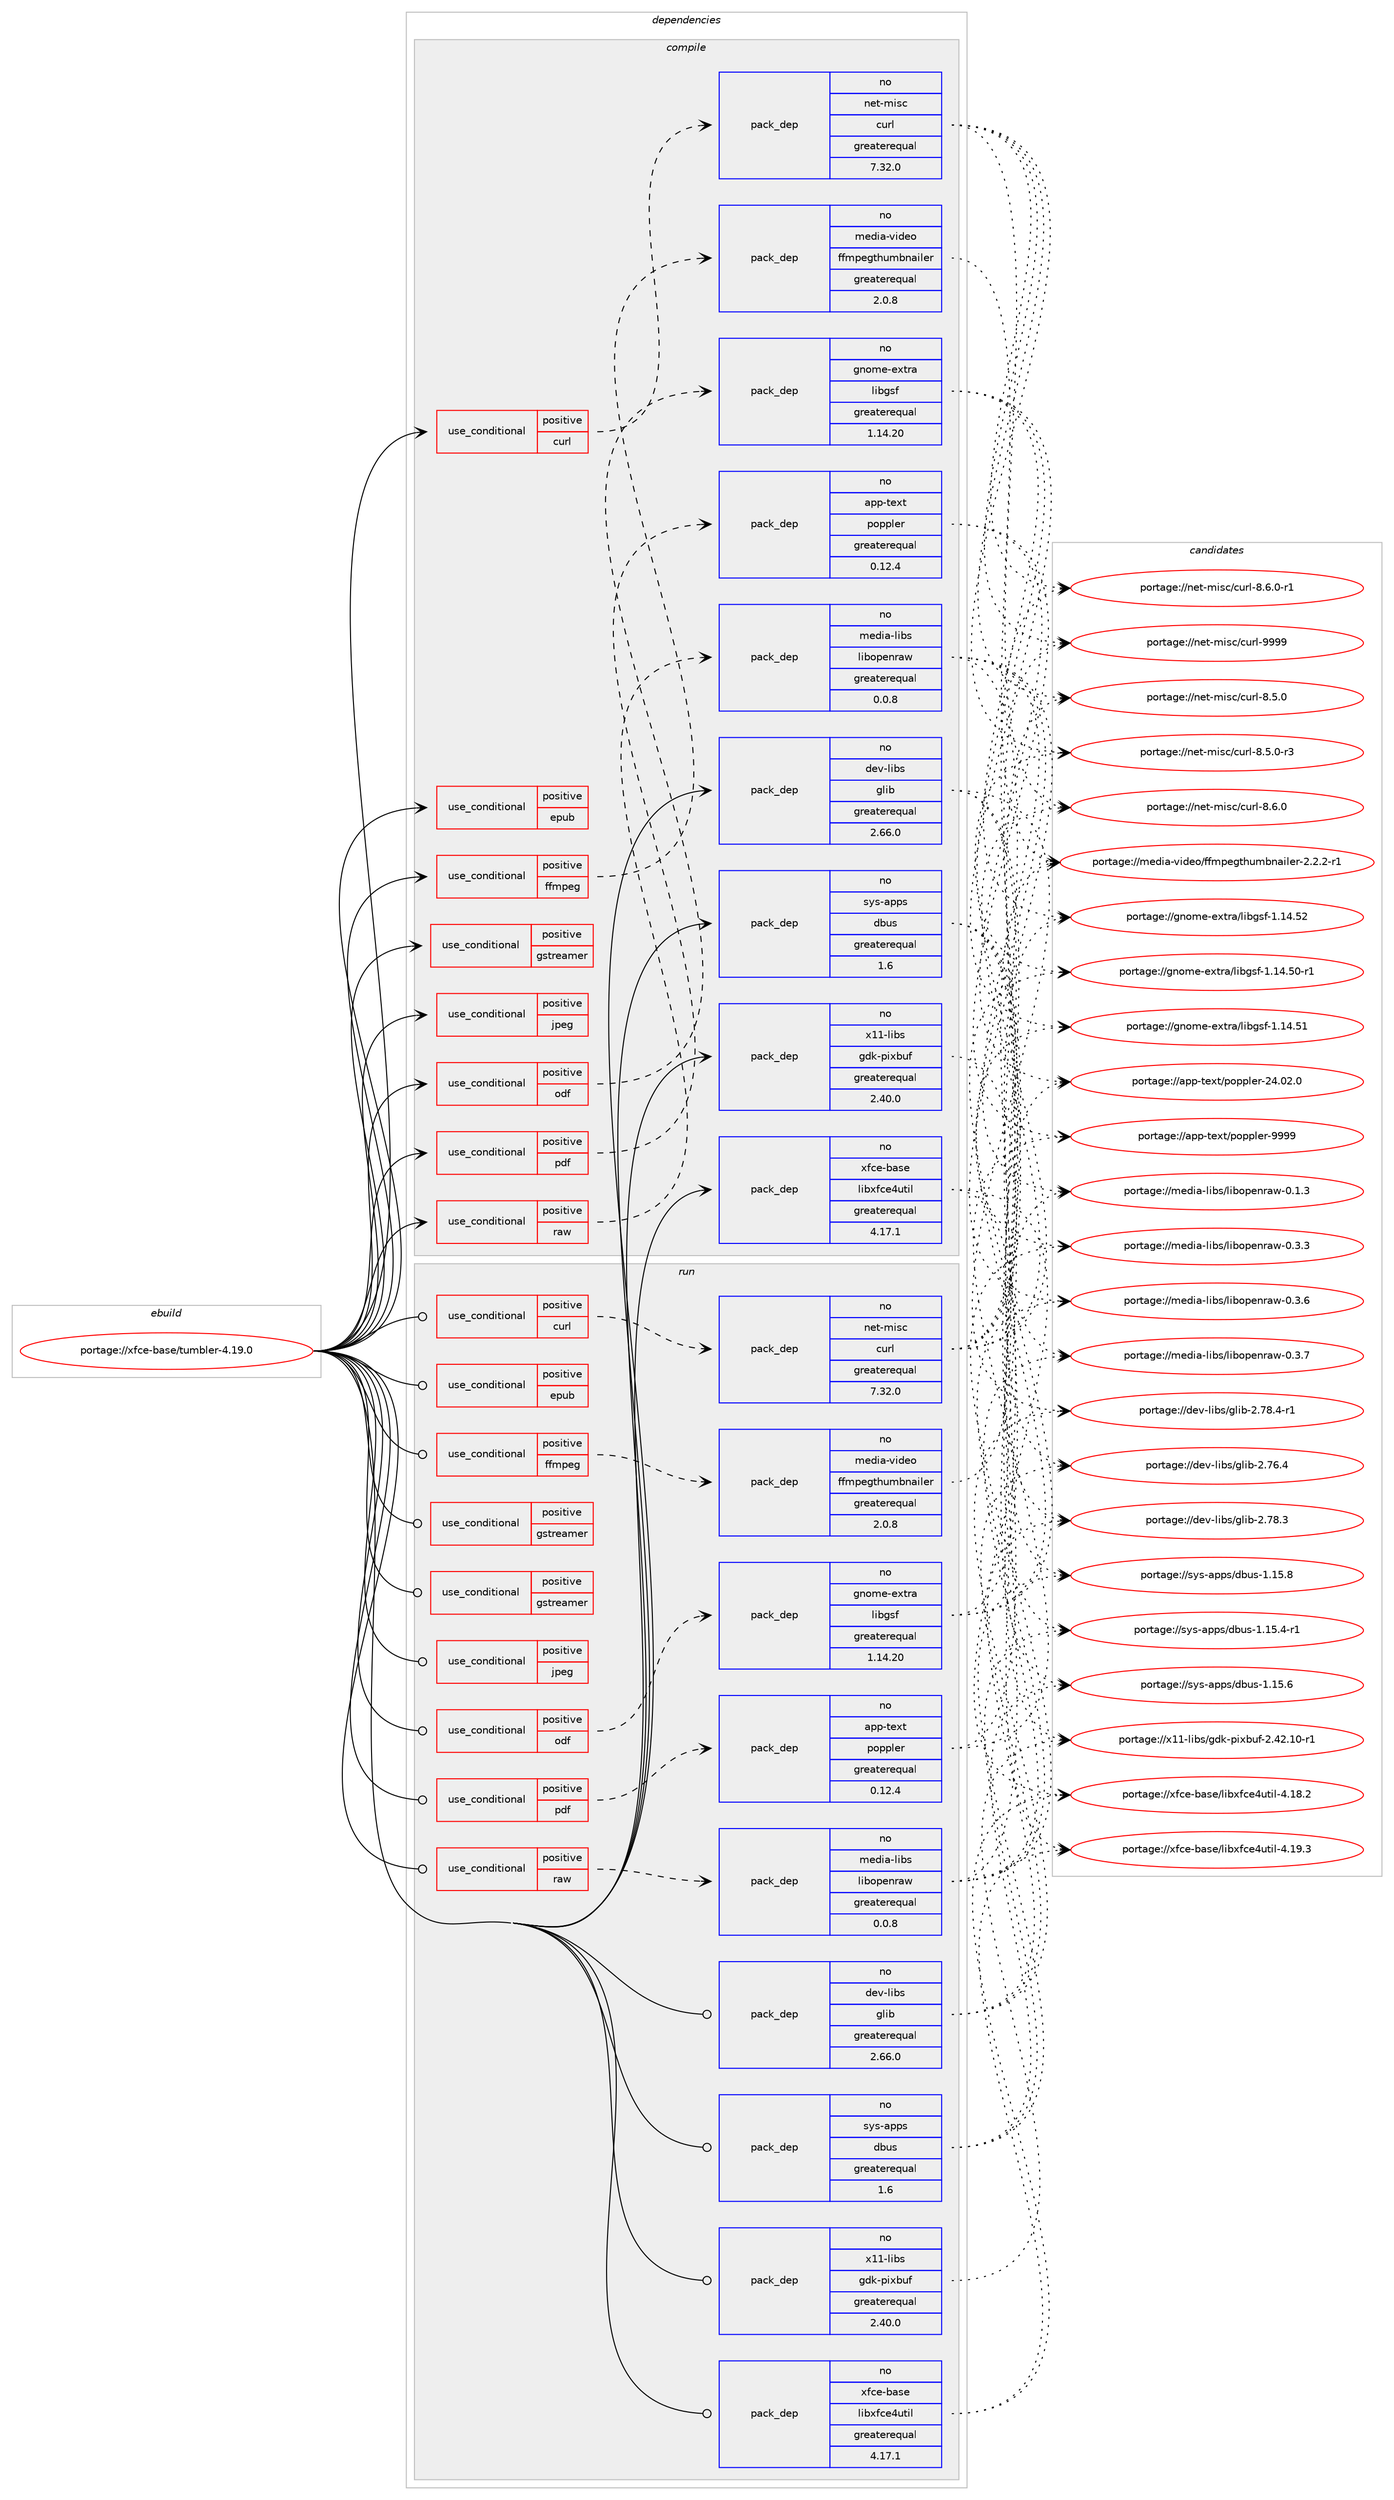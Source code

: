 digraph prolog {

# *************
# Graph options
# *************

newrank=true;
concentrate=true;
compound=true;
graph [rankdir=LR,fontname=Helvetica,fontsize=10,ranksep=1.5];#, ranksep=2.5, nodesep=0.2];
edge  [arrowhead=vee];
node  [fontname=Helvetica,fontsize=10];

# **********
# The ebuild
# **********

subgraph cluster_leftcol {
color=gray;
rank=same;
label=<<i>ebuild</i>>;
id [label="portage://xfce-base/tumbler-4.19.0", color=red, width=4, href="../xfce-base/tumbler-4.19.0.svg"];
}

# ****************
# The dependencies
# ****************

subgraph cluster_midcol {
color=gray;
label=<<i>dependencies</i>>;
subgraph cluster_compile {
fillcolor="#eeeeee";
style=filled;
label=<<i>compile</i>>;
subgraph cond13779 {
dependency20280 [label=<<TABLE BORDER="0" CELLBORDER="1" CELLSPACING="0" CELLPADDING="4"><TR><TD ROWSPAN="3" CELLPADDING="10">use_conditional</TD></TR><TR><TD>positive</TD></TR><TR><TD>curl</TD></TR></TABLE>>, shape=none, color=red];
subgraph pack6228 {
dependency20281 [label=<<TABLE BORDER="0" CELLBORDER="1" CELLSPACING="0" CELLPADDING="4" WIDTH="220"><TR><TD ROWSPAN="6" CELLPADDING="30">pack_dep</TD></TR><TR><TD WIDTH="110">no</TD></TR><TR><TD>net-misc</TD></TR><TR><TD>curl</TD></TR><TR><TD>greaterequal</TD></TR><TR><TD>7.32.0</TD></TR></TABLE>>, shape=none, color=blue];
}
dependency20280:e -> dependency20281:w [weight=20,style="dashed",arrowhead="vee"];
}
id:e -> dependency20280:w [weight=20,style="solid",arrowhead="vee"];
subgraph cond13780 {
dependency20282 [label=<<TABLE BORDER="0" CELLBORDER="1" CELLSPACING="0" CELLPADDING="4"><TR><TD ROWSPAN="3" CELLPADDING="10">use_conditional</TD></TR><TR><TD>positive</TD></TR><TR><TD>epub</TD></TR></TABLE>>, shape=none, color=red];
# *** BEGIN UNKNOWN DEPENDENCY TYPE (TODO) ***
# dependency20282 -> package_dependency(portage://xfce-base/tumbler-4.19.0,install,no,app-text,libgepub,none,[,,],[],[])
# *** END UNKNOWN DEPENDENCY TYPE (TODO) ***

}
id:e -> dependency20282:w [weight=20,style="solid",arrowhead="vee"];
subgraph cond13781 {
dependency20283 [label=<<TABLE BORDER="0" CELLBORDER="1" CELLSPACING="0" CELLPADDING="4"><TR><TD ROWSPAN="3" CELLPADDING="10">use_conditional</TD></TR><TR><TD>positive</TD></TR><TR><TD>ffmpeg</TD></TR></TABLE>>, shape=none, color=red];
subgraph pack6229 {
dependency20284 [label=<<TABLE BORDER="0" CELLBORDER="1" CELLSPACING="0" CELLPADDING="4" WIDTH="220"><TR><TD ROWSPAN="6" CELLPADDING="30">pack_dep</TD></TR><TR><TD WIDTH="110">no</TD></TR><TR><TD>media-video</TD></TR><TR><TD>ffmpegthumbnailer</TD></TR><TR><TD>greaterequal</TD></TR><TR><TD>2.0.8</TD></TR></TABLE>>, shape=none, color=blue];
}
dependency20283:e -> dependency20284:w [weight=20,style="dashed",arrowhead="vee"];
}
id:e -> dependency20283:w [weight=20,style="solid",arrowhead="vee"];
subgraph cond13782 {
dependency20285 [label=<<TABLE BORDER="0" CELLBORDER="1" CELLSPACING="0" CELLPADDING="4"><TR><TD ROWSPAN="3" CELLPADDING="10">use_conditional</TD></TR><TR><TD>positive</TD></TR><TR><TD>gstreamer</TD></TR></TABLE>>, shape=none, color=red];
# *** BEGIN UNKNOWN DEPENDENCY TYPE (TODO) ***
# dependency20285 -> package_dependency(portage://xfce-base/tumbler-4.19.0,install,no,media-libs,gstreamer,none,[,,],[slot(1.0)],[])
# *** END UNKNOWN DEPENDENCY TYPE (TODO) ***

# *** BEGIN UNKNOWN DEPENDENCY TYPE (TODO) ***
# dependency20285 -> package_dependency(portage://xfce-base/tumbler-4.19.0,install,no,media-libs,gst-plugins-base,none,[,,],[slot(1.0)],[])
# *** END UNKNOWN DEPENDENCY TYPE (TODO) ***

}
id:e -> dependency20285:w [weight=20,style="solid",arrowhead="vee"];
subgraph cond13783 {
dependency20286 [label=<<TABLE BORDER="0" CELLBORDER="1" CELLSPACING="0" CELLPADDING="4"><TR><TD ROWSPAN="3" CELLPADDING="10">use_conditional</TD></TR><TR><TD>positive</TD></TR><TR><TD>jpeg</TD></TR></TABLE>>, shape=none, color=red];
# *** BEGIN UNKNOWN DEPENDENCY TYPE (TODO) ***
# dependency20286 -> package_dependency(portage://xfce-base/tumbler-4.19.0,install,no,media-libs,libjpeg-turbo,none,[,,],[slot(0),equal],[])
# *** END UNKNOWN DEPENDENCY TYPE (TODO) ***

}
id:e -> dependency20286:w [weight=20,style="solid",arrowhead="vee"];
subgraph cond13784 {
dependency20287 [label=<<TABLE BORDER="0" CELLBORDER="1" CELLSPACING="0" CELLPADDING="4"><TR><TD ROWSPAN="3" CELLPADDING="10">use_conditional</TD></TR><TR><TD>positive</TD></TR><TR><TD>odf</TD></TR></TABLE>>, shape=none, color=red];
subgraph pack6230 {
dependency20288 [label=<<TABLE BORDER="0" CELLBORDER="1" CELLSPACING="0" CELLPADDING="4" WIDTH="220"><TR><TD ROWSPAN="6" CELLPADDING="30">pack_dep</TD></TR><TR><TD WIDTH="110">no</TD></TR><TR><TD>gnome-extra</TD></TR><TR><TD>libgsf</TD></TR><TR><TD>greaterequal</TD></TR><TR><TD>1.14.20</TD></TR></TABLE>>, shape=none, color=blue];
}
dependency20287:e -> dependency20288:w [weight=20,style="dashed",arrowhead="vee"];
}
id:e -> dependency20287:w [weight=20,style="solid",arrowhead="vee"];
subgraph cond13785 {
dependency20289 [label=<<TABLE BORDER="0" CELLBORDER="1" CELLSPACING="0" CELLPADDING="4"><TR><TD ROWSPAN="3" CELLPADDING="10">use_conditional</TD></TR><TR><TD>positive</TD></TR><TR><TD>pdf</TD></TR></TABLE>>, shape=none, color=red];
subgraph pack6231 {
dependency20290 [label=<<TABLE BORDER="0" CELLBORDER="1" CELLSPACING="0" CELLPADDING="4" WIDTH="220"><TR><TD ROWSPAN="6" CELLPADDING="30">pack_dep</TD></TR><TR><TD WIDTH="110">no</TD></TR><TR><TD>app-text</TD></TR><TR><TD>poppler</TD></TR><TR><TD>greaterequal</TD></TR><TR><TD>0.12.4</TD></TR></TABLE>>, shape=none, color=blue];
}
dependency20289:e -> dependency20290:w [weight=20,style="dashed",arrowhead="vee"];
}
id:e -> dependency20289:w [weight=20,style="solid",arrowhead="vee"];
subgraph cond13786 {
dependency20291 [label=<<TABLE BORDER="0" CELLBORDER="1" CELLSPACING="0" CELLPADDING="4"><TR><TD ROWSPAN="3" CELLPADDING="10">use_conditional</TD></TR><TR><TD>positive</TD></TR><TR><TD>raw</TD></TR></TABLE>>, shape=none, color=red];
subgraph pack6232 {
dependency20292 [label=<<TABLE BORDER="0" CELLBORDER="1" CELLSPACING="0" CELLPADDING="4" WIDTH="220"><TR><TD ROWSPAN="6" CELLPADDING="30">pack_dep</TD></TR><TR><TD WIDTH="110">no</TD></TR><TR><TD>media-libs</TD></TR><TR><TD>libopenraw</TD></TR><TR><TD>greaterequal</TD></TR><TR><TD>0.0.8</TD></TR></TABLE>>, shape=none, color=blue];
}
dependency20291:e -> dependency20292:w [weight=20,style="dashed",arrowhead="vee"];
}
id:e -> dependency20291:w [weight=20,style="solid",arrowhead="vee"];
subgraph pack6233 {
dependency20293 [label=<<TABLE BORDER="0" CELLBORDER="1" CELLSPACING="0" CELLPADDING="4" WIDTH="220"><TR><TD ROWSPAN="6" CELLPADDING="30">pack_dep</TD></TR><TR><TD WIDTH="110">no</TD></TR><TR><TD>dev-libs</TD></TR><TR><TD>glib</TD></TR><TR><TD>greaterequal</TD></TR><TR><TD>2.66.0</TD></TR></TABLE>>, shape=none, color=blue];
}
id:e -> dependency20293:w [weight=20,style="solid",arrowhead="vee"];
# *** BEGIN UNKNOWN DEPENDENCY TYPE (TODO) ***
# id -> package_dependency(portage://xfce-base/tumbler-4.19.0,install,no,media-libs,freetype,none,[,,],[slot(2),equal],[])
# *** END UNKNOWN DEPENDENCY TYPE (TODO) ***

# *** BEGIN UNKNOWN DEPENDENCY TYPE (TODO) ***
# id -> package_dependency(portage://xfce-base/tumbler-4.19.0,install,no,media-libs,libpng,none,[,,],[slot(0),equal],[])
# *** END UNKNOWN DEPENDENCY TYPE (TODO) ***

subgraph pack6234 {
dependency20294 [label=<<TABLE BORDER="0" CELLBORDER="1" CELLSPACING="0" CELLPADDING="4" WIDTH="220"><TR><TD ROWSPAN="6" CELLPADDING="30">pack_dep</TD></TR><TR><TD WIDTH="110">no</TD></TR><TR><TD>sys-apps</TD></TR><TR><TD>dbus</TD></TR><TR><TD>greaterequal</TD></TR><TR><TD>1.6</TD></TR></TABLE>>, shape=none, color=blue];
}
id:e -> dependency20294:w [weight=20,style="solid",arrowhead="vee"];
subgraph pack6235 {
dependency20295 [label=<<TABLE BORDER="0" CELLBORDER="1" CELLSPACING="0" CELLPADDING="4" WIDTH="220"><TR><TD ROWSPAN="6" CELLPADDING="30">pack_dep</TD></TR><TR><TD WIDTH="110">no</TD></TR><TR><TD>x11-libs</TD></TR><TR><TD>gdk-pixbuf</TD></TR><TR><TD>greaterequal</TD></TR><TR><TD>2.40.0</TD></TR></TABLE>>, shape=none, color=blue];
}
id:e -> dependency20295:w [weight=20,style="solid",arrowhead="vee"];
subgraph pack6236 {
dependency20296 [label=<<TABLE BORDER="0" CELLBORDER="1" CELLSPACING="0" CELLPADDING="4" WIDTH="220"><TR><TD ROWSPAN="6" CELLPADDING="30">pack_dep</TD></TR><TR><TD WIDTH="110">no</TD></TR><TR><TD>xfce-base</TD></TR><TR><TD>libxfce4util</TD></TR><TR><TD>greaterequal</TD></TR><TR><TD>4.17.1</TD></TR></TABLE>>, shape=none, color=blue];
}
id:e -> dependency20296:w [weight=20,style="solid",arrowhead="vee"];
}
subgraph cluster_compileandrun {
fillcolor="#eeeeee";
style=filled;
label=<<i>compile and run</i>>;
}
subgraph cluster_run {
fillcolor="#eeeeee";
style=filled;
label=<<i>run</i>>;
subgraph cond13787 {
dependency20297 [label=<<TABLE BORDER="0" CELLBORDER="1" CELLSPACING="0" CELLPADDING="4"><TR><TD ROWSPAN="3" CELLPADDING="10">use_conditional</TD></TR><TR><TD>positive</TD></TR><TR><TD>curl</TD></TR></TABLE>>, shape=none, color=red];
subgraph pack6237 {
dependency20298 [label=<<TABLE BORDER="0" CELLBORDER="1" CELLSPACING="0" CELLPADDING="4" WIDTH="220"><TR><TD ROWSPAN="6" CELLPADDING="30">pack_dep</TD></TR><TR><TD WIDTH="110">no</TD></TR><TR><TD>net-misc</TD></TR><TR><TD>curl</TD></TR><TR><TD>greaterequal</TD></TR><TR><TD>7.32.0</TD></TR></TABLE>>, shape=none, color=blue];
}
dependency20297:e -> dependency20298:w [weight=20,style="dashed",arrowhead="vee"];
}
id:e -> dependency20297:w [weight=20,style="solid",arrowhead="odot"];
subgraph cond13788 {
dependency20299 [label=<<TABLE BORDER="0" CELLBORDER="1" CELLSPACING="0" CELLPADDING="4"><TR><TD ROWSPAN="3" CELLPADDING="10">use_conditional</TD></TR><TR><TD>positive</TD></TR><TR><TD>epub</TD></TR></TABLE>>, shape=none, color=red];
# *** BEGIN UNKNOWN DEPENDENCY TYPE (TODO) ***
# dependency20299 -> package_dependency(portage://xfce-base/tumbler-4.19.0,run,no,app-text,libgepub,none,[,,],[],[])
# *** END UNKNOWN DEPENDENCY TYPE (TODO) ***

}
id:e -> dependency20299:w [weight=20,style="solid",arrowhead="odot"];
subgraph cond13789 {
dependency20300 [label=<<TABLE BORDER="0" CELLBORDER="1" CELLSPACING="0" CELLPADDING="4"><TR><TD ROWSPAN="3" CELLPADDING="10">use_conditional</TD></TR><TR><TD>positive</TD></TR><TR><TD>ffmpeg</TD></TR></TABLE>>, shape=none, color=red];
subgraph pack6238 {
dependency20301 [label=<<TABLE BORDER="0" CELLBORDER="1" CELLSPACING="0" CELLPADDING="4" WIDTH="220"><TR><TD ROWSPAN="6" CELLPADDING="30">pack_dep</TD></TR><TR><TD WIDTH="110">no</TD></TR><TR><TD>media-video</TD></TR><TR><TD>ffmpegthumbnailer</TD></TR><TR><TD>greaterequal</TD></TR><TR><TD>2.0.8</TD></TR></TABLE>>, shape=none, color=blue];
}
dependency20300:e -> dependency20301:w [weight=20,style="dashed",arrowhead="vee"];
}
id:e -> dependency20300:w [weight=20,style="solid",arrowhead="odot"];
subgraph cond13790 {
dependency20302 [label=<<TABLE BORDER="0" CELLBORDER="1" CELLSPACING="0" CELLPADDING="4"><TR><TD ROWSPAN="3" CELLPADDING="10">use_conditional</TD></TR><TR><TD>positive</TD></TR><TR><TD>gstreamer</TD></TR></TABLE>>, shape=none, color=red];
# *** BEGIN UNKNOWN DEPENDENCY TYPE (TODO) ***
# dependency20302 -> package_dependency(portage://xfce-base/tumbler-4.19.0,run,no,media-libs,gstreamer,none,[,,],[slot(1.0)],[])
# *** END UNKNOWN DEPENDENCY TYPE (TODO) ***

# *** BEGIN UNKNOWN DEPENDENCY TYPE (TODO) ***
# dependency20302 -> package_dependency(portage://xfce-base/tumbler-4.19.0,run,no,media-libs,gst-plugins-base,none,[,,],[slot(1.0)],[])
# *** END UNKNOWN DEPENDENCY TYPE (TODO) ***

}
id:e -> dependency20302:w [weight=20,style="solid",arrowhead="odot"];
subgraph cond13791 {
dependency20303 [label=<<TABLE BORDER="0" CELLBORDER="1" CELLSPACING="0" CELLPADDING="4"><TR><TD ROWSPAN="3" CELLPADDING="10">use_conditional</TD></TR><TR><TD>positive</TD></TR><TR><TD>gstreamer</TD></TR></TABLE>>, shape=none, color=red];
# *** BEGIN UNKNOWN DEPENDENCY TYPE (TODO) ***
# dependency20303 -> package_dependency(portage://xfce-base/tumbler-4.19.0,run,no,media-plugins,gst-plugins-meta,none,[,,],[slot(1.0)],[])
# *** END UNKNOWN DEPENDENCY TYPE (TODO) ***

}
id:e -> dependency20303:w [weight=20,style="solid",arrowhead="odot"];
subgraph cond13792 {
dependency20304 [label=<<TABLE BORDER="0" CELLBORDER="1" CELLSPACING="0" CELLPADDING="4"><TR><TD ROWSPAN="3" CELLPADDING="10">use_conditional</TD></TR><TR><TD>positive</TD></TR><TR><TD>jpeg</TD></TR></TABLE>>, shape=none, color=red];
# *** BEGIN UNKNOWN DEPENDENCY TYPE (TODO) ***
# dependency20304 -> package_dependency(portage://xfce-base/tumbler-4.19.0,run,no,media-libs,libjpeg-turbo,none,[,,],[slot(0),equal],[])
# *** END UNKNOWN DEPENDENCY TYPE (TODO) ***

}
id:e -> dependency20304:w [weight=20,style="solid",arrowhead="odot"];
subgraph cond13793 {
dependency20305 [label=<<TABLE BORDER="0" CELLBORDER="1" CELLSPACING="0" CELLPADDING="4"><TR><TD ROWSPAN="3" CELLPADDING="10">use_conditional</TD></TR><TR><TD>positive</TD></TR><TR><TD>odf</TD></TR></TABLE>>, shape=none, color=red];
subgraph pack6239 {
dependency20306 [label=<<TABLE BORDER="0" CELLBORDER="1" CELLSPACING="0" CELLPADDING="4" WIDTH="220"><TR><TD ROWSPAN="6" CELLPADDING="30">pack_dep</TD></TR><TR><TD WIDTH="110">no</TD></TR><TR><TD>gnome-extra</TD></TR><TR><TD>libgsf</TD></TR><TR><TD>greaterequal</TD></TR><TR><TD>1.14.20</TD></TR></TABLE>>, shape=none, color=blue];
}
dependency20305:e -> dependency20306:w [weight=20,style="dashed",arrowhead="vee"];
}
id:e -> dependency20305:w [weight=20,style="solid",arrowhead="odot"];
subgraph cond13794 {
dependency20307 [label=<<TABLE BORDER="0" CELLBORDER="1" CELLSPACING="0" CELLPADDING="4"><TR><TD ROWSPAN="3" CELLPADDING="10">use_conditional</TD></TR><TR><TD>positive</TD></TR><TR><TD>pdf</TD></TR></TABLE>>, shape=none, color=red];
subgraph pack6240 {
dependency20308 [label=<<TABLE BORDER="0" CELLBORDER="1" CELLSPACING="0" CELLPADDING="4" WIDTH="220"><TR><TD ROWSPAN="6" CELLPADDING="30">pack_dep</TD></TR><TR><TD WIDTH="110">no</TD></TR><TR><TD>app-text</TD></TR><TR><TD>poppler</TD></TR><TR><TD>greaterequal</TD></TR><TR><TD>0.12.4</TD></TR></TABLE>>, shape=none, color=blue];
}
dependency20307:e -> dependency20308:w [weight=20,style="dashed",arrowhead="vee"];
}
id:e -> dependency20307:w [weight=20,style="solid",arrowhead="odot"];
subgraph cond13795 {
dependency20309 [label=<<TABLE BORDER="0" CELLBORDER="1" CELLSPACING="0" CELLPADDING="4"><TR><TD ROWSPAN="3" CELLPADDING="10">use_conditional</TD></TR><TR><TD>positive</TD></TR><TR><TD>raw</TD></TR></TABLE>>, shape=none, color=red];
subgraph pack6241 {
dependency20310 [label=<<TABLE BORDER="0" CELLBORDER="1" CELLSPACING="0" CELLPADDING="4" WIDTH="220"><TR><TD ROWSPAN="6" CELLPADDING="30">pack_dep</TD></TR><TR><TD WIDTH="110">no</TD></TR><TR><TD>media-libs</TD></TR><TR><TD>libopenraw</TD></TR><TR><TD>greaterequal</TD></TR><TR><TD>0.0.8</TD></TR></TABLE>>, shape=none, color=blue];
}
dependency20309:e -> dependency20310:w [weight=20,style="dashed",arrowhead="vee"];
}
id:e -> dependency20309:w [weight=20,style="solid",arrowhead="odot"];
subgraph pack6242 {
dependency20311 [label=<<TABLE BORDER="0" CELLBORDER="1" CELLSPACING="0" CELLPADDING="4" WIDTH="220"><TR><TD ROWSPAN="6" CELLPADDING="30">pack_dep</TD></TR><TR><TD WIDTH="110">no</TD></TR><TR><TD>dev-libs</TD></TR><TR><TD>glib</TD></TR><TR><TD>greaterequal</TD></TR><TR><TD>2.66.0</TD></TR></TABLE>>, shape=none, color=blue];
}
id:e -> dependency20311:w [weight=20,style="solid",arrowhead="odot"];
# *** BEGIN UNKNOWN DEPENDENCY TYPE (TODO) ***
# id -> package_dependency(portage://xfce-base/tumbler-4.19.0,run,no,media-libs,freetype,none,[,,],[slot(2),equal],[])
# *** END UNKNOWN DEPENDENCY TYPE (TODO) ***

# *** BEGIN UNKNOWN DEPENDENCY TYPE (TODO) ***
# id -> package_dependency(portage://xfce-base/tumbler-4.19.0,run,no,media-libs,libpng,none,[,,],[slot(0),equal],[])
# *** END UNKNOWN DEPENDENCY TYPE (TODO) ***

subgraph pack6243 {
dependency20312 [label=<<TABLE BORDER="0" CELLBORDER="1" CELLSPACING="0" CELLPADDING="4" WIDTH="220"><TR><TD ROWSPAN="6" CELLPADDING="30">pack_dep</TD></TR><TR><TD WIDTH="110">no</TD></TR><TR><TD>sys-apps</TD></TR><TR><TD>dbus</TD></TR><TR><TD>greaterequal</TD></TR><TR><TD>1.6</TD></TR></TABLE>>, shape=none, color=blue];
}
id:e -> dependency20312:w [weight=20,style="solid",arrowhead="odot"];
subgraph pack6244 {
dependency20313 [label=<<TABLE BORDER="0" CELLBORDER="1" CELLSPACING="0" CELLPADDING="4" WIDTH="220"><TR><TD ROWSPAN="6" CELLPADDING="30">pack_dep</TD></TR><TR><TD WIDTH="110">no</TD></TR><TR><TD>x11-libs</TD></TR><TR><TD>gdk-pixbuf</TD></TR><TR><TD>greaterequal</TD></TR><TR><TD>2.40.0</TD></TR></TABLE>>, shape=none, color=blue];
}
id:e -> dependency20313:w [weight=20,style="solid",arrowhead="odot"];
subgraph pack6245 {
dependency20314 [label=<<TABLE BORDER="0" CELLBORDER="1" CELLSPACING="0" CELLPADDING="4" WIDTH="220"><TR><TD ROWSPAN="6" CELLPADDING="30">pack_dep</TD></TR><TR><TD WIDTH="110">no</TD></TR><TR><TD>xfce-base</TD></TR><TR><TD>libxfce4util</TD></TR><TR><TD>greaterequal</TD></TR><TR><TD>4.17.1</TD></TR></TABLE>>, shape=none, color=blue];
}
id:e -> dependency20314:w [weight=20,style="solid",arrowhead="odot"];
}
}

# **************
# The candidates
# **************

subgraph cluster_choices {
rank=same;
color=gray;
label=<<i>candidates</i>>;

subgraph choice6228 {
color=black;
nodesep=1;
choice11010111645109105115994799117114108455646534648 [label="portage://net-misc/curl-8.5.0", color=red, width=4,href="../net-misc/curl-8.5.0.svg"];
choice110101116451091051159947991171141084556465346484511451 [label="portage://net-misc/curl-8.5.0-r3", color=red, width=4,href="../net-misc/curl-8.5.0-r3.svg"];
choice11010111645109105115994799117114108455646544648 [label="portage://net-misc/curl-8.6.0", color=red, width=4,href="../net-misc/curl-8.6.0.svg"];
choice110101116451091051159947991171141084556465446484511449 [label="portage://net-misc/curl-8.6.0-r1", color=red, width=4,href="../net-misc/curl-8.6.0-r1.svg"];
choice110101116451091051159947991171141084557575757 [label="portage://net-misc/curl-9999", color=red, width=4,href="../net-misc/curl-9999.svg"];
dependency20281:e -> choice11010111645109105115994799117114108455646534648:w [style=dotted,weight="100"];
dependency20281:e -> choice110101116451091051159947991171141084556465346484511451:w [style=dotted,weight="100"];
dependency20281:e -> choice11010111645109105115994799117114108455646544648:w [style=dotted,weight="100"];
dependency20281:e -> choice110101116451091051159947991171141084556465446484511449:w [style=dotted,weight="100"];
dependency20281:e -> choice110101116451091051159947991171141084557575757:w [style=dotted,weight="100"];
}
subgraph choice6229 {
color=black;
nodesep=1;
choice10910110010597451181051001011114710210210911210110311610411710998110971051081011144550465046504511449 [label="portage://media-video/ffmpegthumbnailer-2.2.2-r1", color=red, width=4,href="../media-video/ffmpegthumbnailer-2.2.2-r1.svg"];
dependency20284:e -> choice10910110010597451181051001011114710210210911210110311610411710998110971051081011144550465046504511449:w [style=dotted,weight="100"];
}
subgraph choice6230 {
color=black;
nodesep=1;
choice1031101111091014510112011611497471081059810311510245494649524653484511449 [label="portage://gnome-extra/libgsf-1.14.50-r1", color=red, width=4,href="../gnome-extra/libgsf-1.14.50-r1.svg"];
choice103110111109101451011201161149747108105981031151024549464952465349 [label="portage://gnome-extra/libgsf-1.14.51", color=red, width=4,href="../gnome-extra/libgsf-1.14.51.svg"];
choice103110111109101451011201161149747108105981031151024549464952465350 [label="portage://gnome-extra/libgsf-1.14.52", color=red, width=4,href="../gnome-extra/libgsf-1.14.52.svg"];
dependency20288:e -> choice1031101111091014510112011611497471081059810311510245494649524653484511449:w [style=dotted,weight="100"];
dependency20288:e -> choice103110111109101451011201161149747108105981031151024549464952465349:w [style=dotted,weight="100"];
dependency20288:e -> choice103110111109101451011201161149747108105981031151024549464952465350:w [style=dotted,weight="100"];
}
subgraph choice6231 {
color=black;
nodesep=1;
choice9711211245116101120116471121111121121081011144550524648504648 [label="portage://app-text/poppler-24.02.0", color=red, width=4,href="../app-text/poppler-24.02.0.svg"];
choice9711211245116101120116471121111121121081011144557575757 [label="portage://app-text/poppler-9999", color=red, width=4,href="../app-text/poppler-9999.svg"];
dependency20290:e -> choice9711211245116101120116471121111121121081011144550524648504648:w [style=dotted,weight="100"];
dependency20290:e -> choice9711211245116101120116471121111121121081011144557575757:w [style=dotted,weight="100"];
}
subgraph choice6232 {
color=black;
nodesep=1;
choice109101100105974510810598115471081059811111210111011497119454846494651 [label="portage://media-libs/libopenraw-0.1.3", color=red, width=4,href="../media-libs/libopenraw-0.1.3.svg"];
choice109101100105974510810598115471081059811111210111011497119454846514651 [label="portage://media-libs/libopenraw-0.3.3", color=red, width=4,href="../media-libs/libopenraw-0.3.3.svg"];
choice109101100105974510810598115471081059811111210111011497119454846514654 [label="portage://media-libs/libopenraw-0.3.6", color=red, width=4,href="../media-libs/libopenraw-0.3.6.svg"];
choice109101100105974510810598115471081059811111210111011497119454846514655 [label="portage://media-libs/libopenraw-0.3.7", color=red, width=4,href="../media-libs/libopenraw-0.3.7.svg"];
dependency20292:e -> choice109101100105974510810598115471081059811111210111011497119454846494651:w [style=dotted,weight="100"];
dependency20292:e -> choice109101100105974510810598115471081059811111210111011497119454846514651:w [style=dotted,weight="100"];
dependency20292:e -> choice109101100105974510810598115471081059811111210111011497119454846514654:w [style=dotted,weight="100"];
dependency20292:e -> choice109101100105974510810598115471081059811111210111011497119454846514655:w [style=dotted,weight="100"];
}
subgraph choice6233 {
color=black;
nodesep=1;
choice1001011184510810598115471031081059845504655544652 [label="portage://dev-libs/glib-2.76.4", color=red, width=4,href="../dev-libs/glib-2.76.4.svg"];
choice1001011184510810598115471031081059845504655564651 [label="portage://dev-libs/glib-2.78.3", color=red, width=4,href="../dev-libs/glib-2.78.3.svg"];
choice10010111845108105981154710310810598455046555646524511449 [label="portage://dev-libs/glib-2.78.4-r1", color=red, width=4,href="../dev-libs/glib-2.78.4-r1.svg"];
dependency20293:e -> choice1001011184510810598115471031081059845504655544652:w [style=dotted,weight="100"];
dependency20293:e -> choice1001011184510810598115471031081059845504655564651:w [style=dotted,weight="100"];
dependency20293:e -> choice10010111845108105981154710310810598455046555646524511449:w [style=dotted,weight="100"];
}
subgraph choice6234 {
color=black;
nodesep=1;
choice11512111545971121121154710098117115454946495346524511449 [label="portage://sys-apps/dbus-1.15.4-r1", color=red, width=4,href="../sys-apps/dbus-1.15.4-r1.svg"];
choice1151211154597112112115471009811711545494649534654 [label="portage://sys-apps/dbus-1.15.6", color=red, width=4,href="../sys-apps/dbus-1.15.6.svg"];
choice1151211154597112112115471009811711545494649534656 [label="portage://sys-apps/dbus-1.15.8", color=red, width=4,href="../sys-apps/dbus-1.15.8.svg"];
dependency20294:e -> choice11512111545971121121154710098117115454946495346524511449:w [style=dotted,weight="100"];
dependency20294:e -> choice1151211154597112112115471009811711545494649534654:w [style=dotted,weight="100"];
dependency20294:e -> choice1151211154597112112115471009811711545494649534656:w [style=dotted,weight="100"];
}
subgraph choice6235 {
color=black;
nodesep=1;
choice1204949451081059811547103100107451121051209811710245504652504649484511449 [label="portage://x11-libs/gdk-pixbuf-2.42.10-r1", color=red, width=4,href="../x11-libs/gdk-pixbuf-2.42.10-r1.svg"];
dependency20295:e -> choice1204949451081059811547103100107451121051209811710245504652504649484511449:w [style=dotted,weight="100"];
}
subgraph choice6236 {
color=black;
nodesep=1;
choice120102991014598971151014710810598120102991015211711610510845524649564650 [label="portage://xfce-base/libxfce4util-4.18.2", color=red, width=4,href="../xfce-base/libxfce4util-4.18.2.svg"];
choice120102991014598971151014710810598120102991015211711610510845524649574651 [label="portage://xfce-base/libxfce4util-4.19.3", color=red, width=4,href="../xfce-base/libxfce4util-4.19.3.svg"];
dependency20296:e -> choice120102991014598971151014710810598120102991015211711610510845524649564650:w [style=dotted,weight="100"];
dependency20296:e -> choice120102991014598971151014710810598120102991015211711610510845524649574651:w [style=dotted,weight="100"];
}
subgraph choice6237 {
color=black;
nodesep=1;
choice11010111645109105115994799117114108455646534648 [label="portage://net-misc/curl-8.5.0", color=red, width=4,href="../net-misc/curl-8.5.0.svg"];
choice110101116451091051159947991171141084556465346484511451 [label="portage://net-misc/curl-8.5.0-r3", color=red, width=4,href="../net-misc/curl-8.5.0-r3.svg"];
choice11010111645109105115994799117114108455646544648 [label="portage://net-misc/curl-8.6.0", color=red, width=4,href="../net-misc/curl-8.6.0.svg"];
choice110101116451091051159947991171141084556465446484511449 [label="portage://net-misc/curl-8.6.0-r1", color=red, width=4,href="../net-misc/curl-8.6.0-r1.svg"];
choice110101116451091051159947991171141084557575757 [label="portage://net-misc/curl-9999", color=red, width=4,href="../net-misc/curl-9999.svg"];
dependency20298:e -> choice11010111645109105115994799117114108455646534648:w [style=dotted,weight="100"];
dependency20298:e -> choice110101116451091051159947991171141084556465346484511451:w [style=dotted,weight="100"];
dependency20298:e -> choice11010111645109105115994799117114108455646544648:w [style=dotted,weight="100"];
dependency20298:e -> choice110101116451091051159947991171141084556465446484511449:w [style=dotted,weight="100"];
dependency20298:e -> choice110101116451091051159947991171141084557575757:w [style=dotted,weight="100"];
}
subgraph choice6238 {
color=black;
nodesep=1;
choice10910110010597451181051001011114710210210911210110311610411710998110971051081011144550465046504511449 [label="portage://media-video/ffmpegthumbnailer-2.2.2-r1", color=red, width=4,href="../media-video/ffmpegthumbnailer-2.2.2-r1.svg"];
dependency20301:e -> choice10910110010597451181051001011114710210210911210110311610411710998110971051081011144550465046504511449:w [style=dotted,weight="100"];
}
subgraph choice6239 {
color=black;
nodesep=1;
choice1031101111091014510112011611497471081059810311510245494649524653484511449 [label="portage://gnome-extra/libgsf-1.14.50-r1", color=red, width=4,href="../gnome-extra/libgsf-1.14.50-r1.svg"];
choice103110111109101451011201161149747108105981031151024549464952465349 [label="portage://gnome-extra/libgsf-1.14.51", color=red, width=4,href="../gnome-extra/libgsf-1.14.51.svg"];
choice103110111109101451011201161149747108105981031151024549464952465350 [label="portage://gnome-extra/libgsf-1.14.52", color=red, width=4,href="../gnome-extra/libgsf-1.14.52.svg"];
dependency20306:e -> choice1031101111091014510112011611497471081059810311510245494649524653484511449:w [style=dotted,weight="100"];
dependency20306:e -> choice103110111109101451011201161149747108105981031151024549464952465349:w [style=dotted,weight="100"];
dependency20306:e -> choice103110111109101451011201161149747108105981031151024549464952465350:w [style=dotted,weight="100"];
}
subgraph choice6240 {
color=black;
nodesep=1;
choice9711211245116101120116471121111121121081011144550524648504648 [label="portage://app-text/poppler-24.02.0", color=red, width=4,href="../app-text/poppler-24.02.0.svg"];
choice9711211245116101120116471121111121121081011144557575757 [label="portage://app-text/poppler-9999", color=red, width=4,href="../app-text/poppler-9999.svg"];
dependency20308:e -> choice9711211245116101120116471121111121121081011144550524648504648:w [style=dotted,weight="100"];
dependency20308:e -> choice9711211245116101120116471121111121121081011144557575757:w [style=dotted,weight="100"];
}
subgraph choice6241 {
color=black;
nodesep=1;
choice109101100105974510810598115471081059811111210111011497119454846494651 [label="portage://media-libs/libopenraw-0.1.3", color=red, width=4,href="../media-libs/libopenraw-0.1.3.svg"];
choice109101100105974510810598115471081059811111210111011497119454846514651 [label="portage://media-libs/libopenraw-0.3.3", color=red, width=4,href="../media-libs/libopenraw-0.3.3.svg"];
choice109101100105974510810598115471081059811111210111011497119454846514654 [label="portage://media-libs/libopenraw-0.3.6", color=red, width=4,href="../media-libs/libopenraw-0.3.6.svg"];
choice109101100105974510810598115471081059811111210111011497119454846514655 [label="portage://media-libs/libopenraw-0.3.7", color=red, width=4,href="../media-libs/libopenraw-0.3.7.svg"];
dependency20310:e -> choice109101100105974510810598115471081059811111210111011497119454846494651:w [style=dotted,weight="100"];
dependency20310:e -> choice109101100105974510810598115471081059811111210111011497119454846514651:w [style=dotted,weight="100"];
dependency20310:e -> choice109101100105974510810598115471081059811111210111011497119454846514654:w [style=dotted,weight="100"];
dependency20310:e -> choice109101100105974510810598115471081059811111210111011497119454846514655:w [style=dotted,weight="100"];
}
subgraph choice6242 {
color=black;
nodesep=1;
choice1001011184510810598115471031081059845504655544652 [label="portage://dev-libs/glib-2.76.4", color=red, width=4,href="../dev-libs/glib-2.76.4.svg"];
choice1001011184510810598115471031081059845504655564651 [label="portage://dev-libs/glib-2.78.3", color=red, width=4,href="../dev-libs/glib-2.78.3.svg"];
choice10010111845108105981154710310810598455046555646524511449 [label="portage://dev-libs/glib-2.78.4-r1", color=red, width=4,href="../dev-libs/glib-2.78.4-r1.svg"];
dependency20311:e -> choice1001011184510810598115471031081059845504655544652:w [style=dotted,weight="100"];
dependency20311:e -> choice1001011184510810598115471031081059845504655564651:w [style=dotted,weight="100"];
dependency20311:e -> choice10010111845108105981154710310810598455046555646524511449:w [style=dotted,weight="100"];
}
subgraph choice6243 {
color=black;
nodesep=1;
choice11512111545971121121154710098117115454946495346524511449 [label="portage://sys-apps/dbus-1.15.4-r1", color=red, width=4,href="../sys-apps/dbus-1.15.4-r1.svg"];
choice1151211154597112112115471009811711545494649534654 [label="portage://sys-apps/dbus-1.15.6", color=red, width=4,href="../sys-apps/dbus-1.15.6.svg"];
choice1151211154597112112115471009811711545494649534656 [label="portage://sys-apps/dbus-1.15.8", color=red, width=4,href="../sys-apps/dbus-1.15.8.svg"];
dependency20312:e -> choice11512111545971121121154710098117115454946495346524511449:w [style=dotted,weight="100"];
dependency20312:e -> choice1151211154597112112115471009811711545494649534654:w [style=dotted,weight="100"];
dependency20312:e -> choice1151211154597112112115471009811711545494649534656:w [style=dotted,weight="100"];
}
subgraph choice6244 {
color=black;
nodesep=1;
choice1204949451081059811547103100107451121051209811710245504652504649484511449 [label="portage://x11-libs/gdk-pixbuf-2.42.10-r1", color=red, width=4,href="../x11-libs/gdk-pixbuf-2.42.10-r1.svg"];
dependency20313:e -> choice1204949451081059811547103100107451121051209811710245504652504649484511449:w [style=dotted,weight="100"];
}
subgraph choice6245 {
color=black;
nodesep=1;
choice120102991014598971151014710810598120102991015211711610510845524649564650 [label="portage://xfce-base/libxfce4util-4.18.2", color=red, width=4,href="../xfce-base/libxfce4util-4.18.2.svg"];
choice120102991014598971151014710810598120102991015211711610510845524649574651 [label="portage://xfce-base/libxfce4util-4.19.3", color=red, width=4,href="../xfce-base/libxfce4util-4.19.3.svg"];
dependency20314:e -> choice120102991014598971151014710810598120102991015211711610510845524649564650:w [style=dotted,weight="100"];
dependency20314:e -> choice120102991014598971151014710810598120102991015211711610510845524649574651:w [style=dotted,weight="100"];
}
}

}

